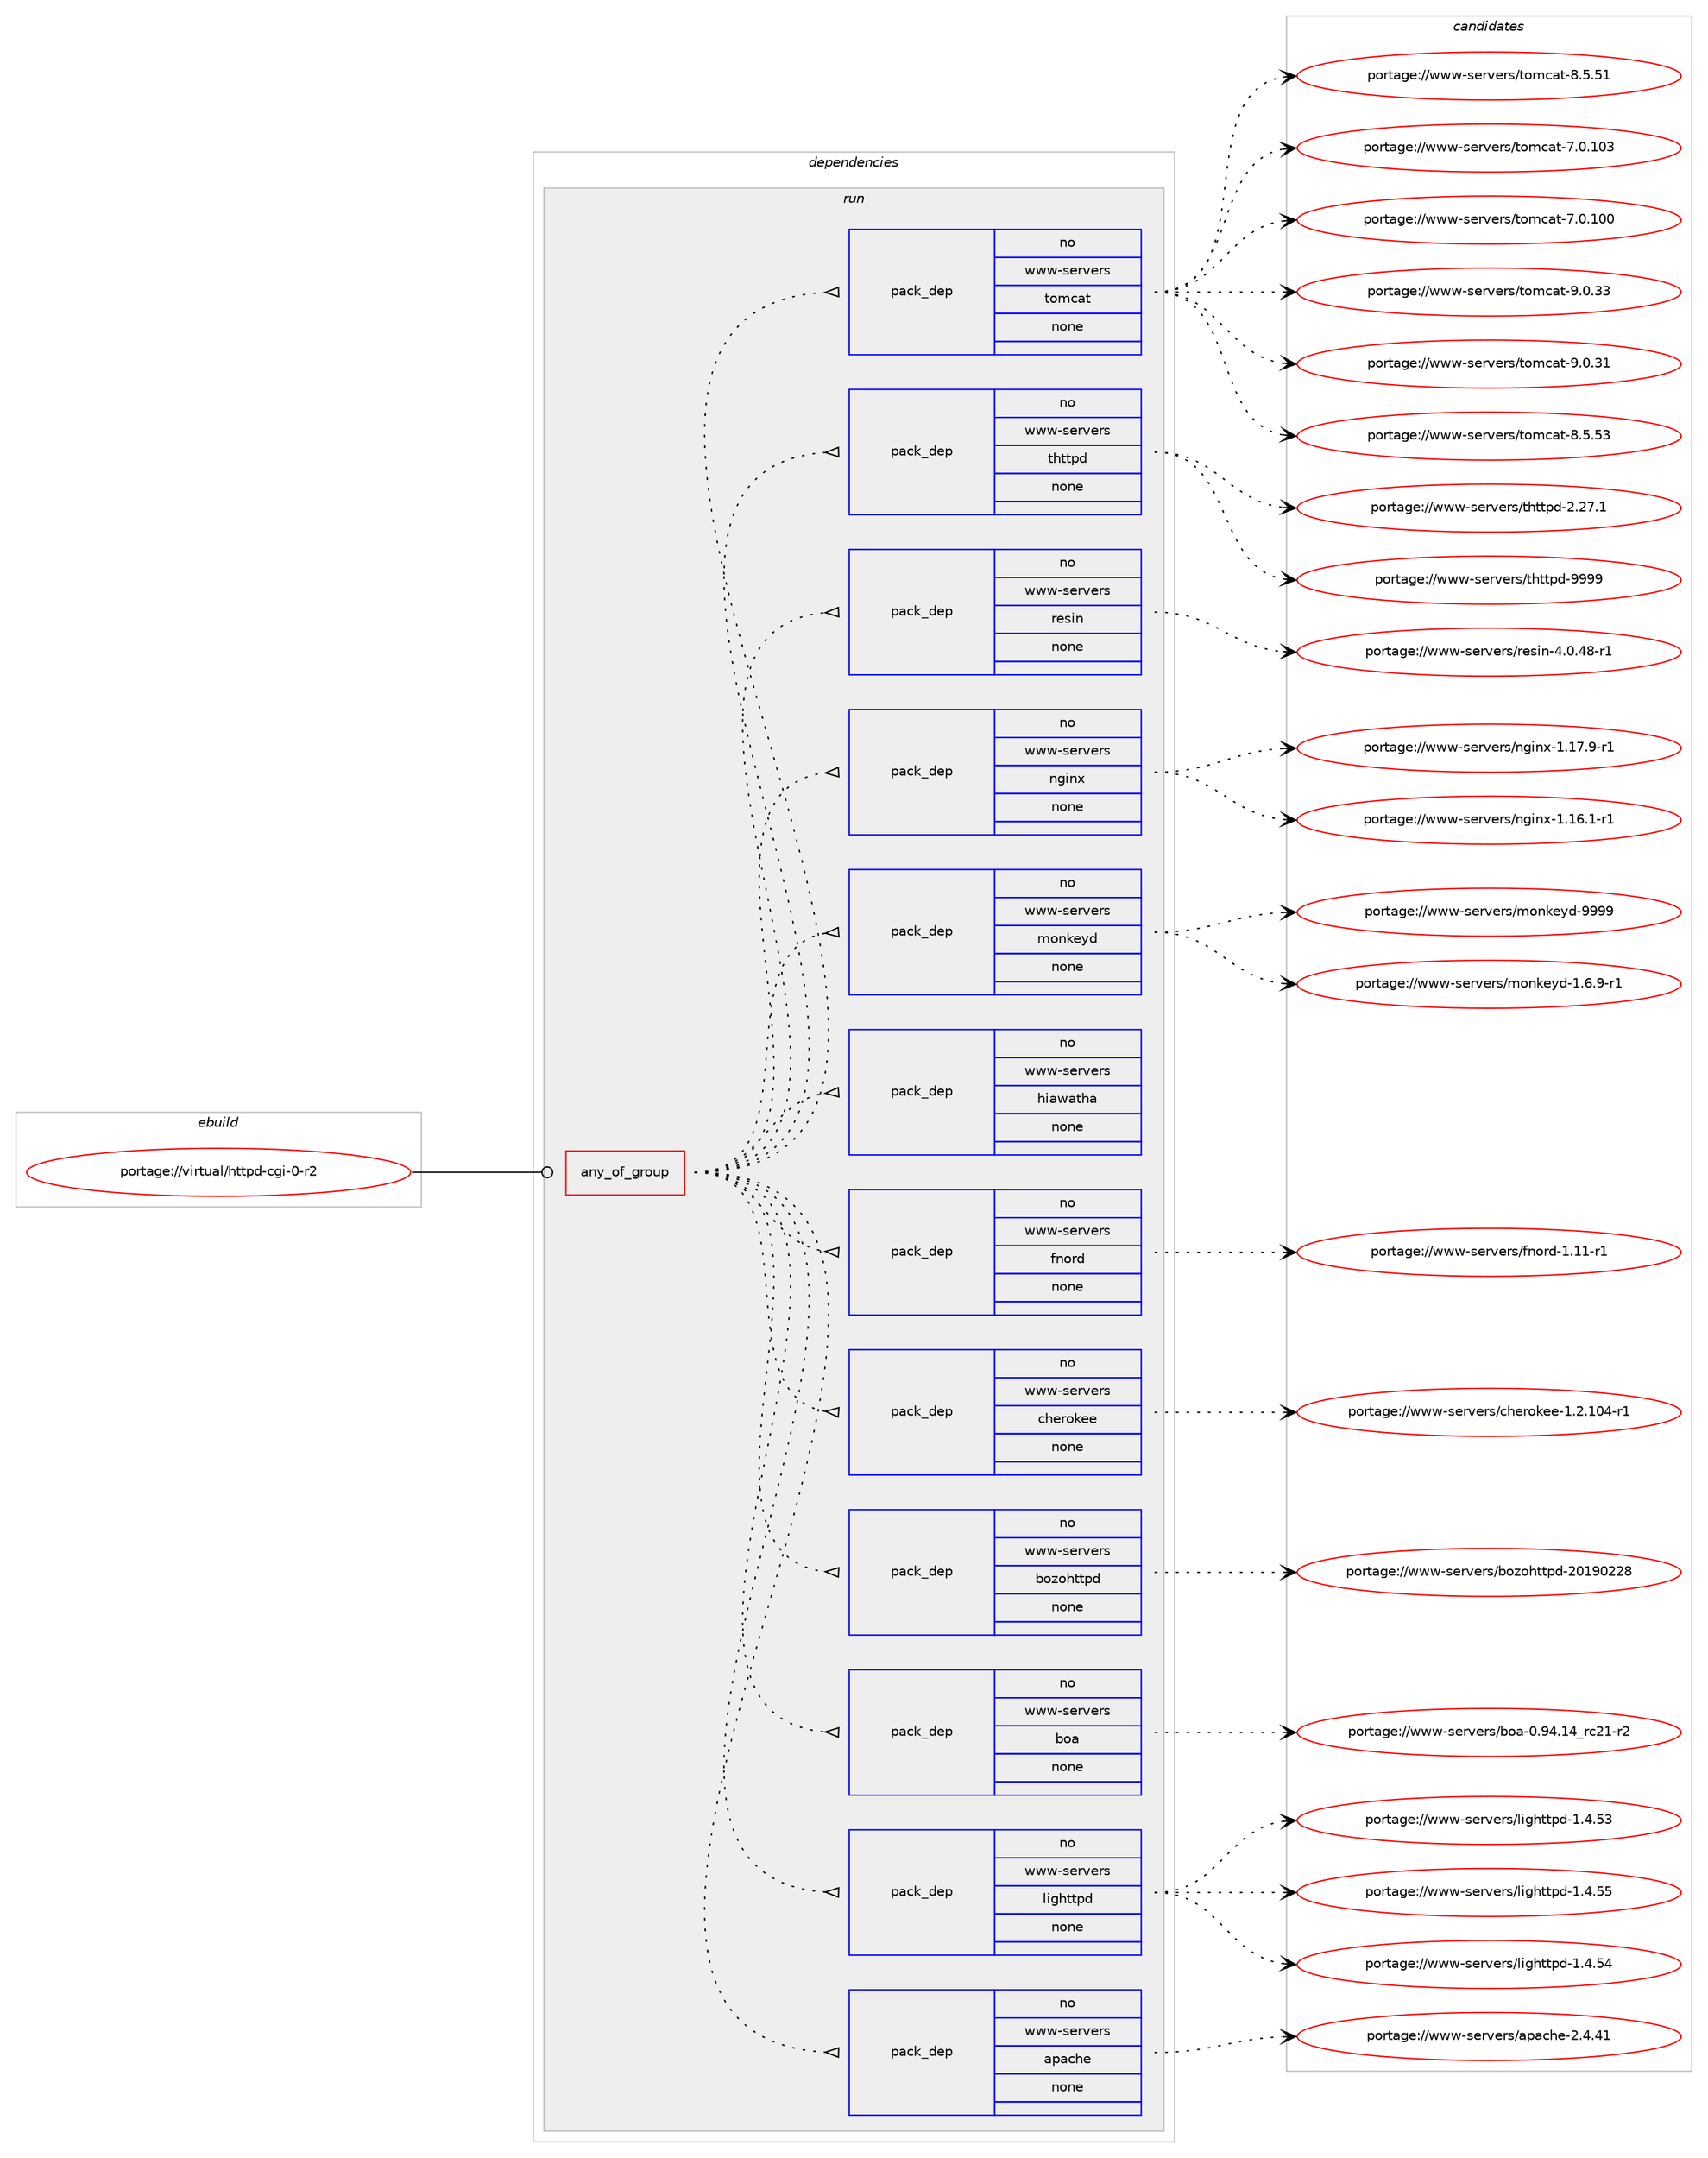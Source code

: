 digraph prolog {

# *************
# Graph options
# *************

newrank=true;
concentrate=true;
compound=true;
graph [rankdir=LR,fontname=Helvetica,fontsize=10,ranksep=1.5];#, ranksep=2.5, nodesep=0.2];
edge  [arrowhead=vee];
node  [fontname=Helvetica,fontsize=10];

# **********
# The ebuild
# **********

subgraph cluster_leftcol {
color=gray;
rank=same;
label=<<i>ebuild</i>>;
id [label="portage://virtual/httpd-cgi-0-r2", color=red, width=4, href="../virtual/httpd-cgi-0-r2.svg"];
}

# ****************
# The dependencies
# ****************

subgraph cluster_midcol {
color=gray;
label=<<i>dependencies</i>>;
subgraph cluster_compile {
fillcolor="#eeeeee";
style=filled;
label=<<i>compile</i>>;
}
subgraph cluster_compileandrun {
fillcolor="#eeeeee";
style=filled;
label=<<i>compile and run</i>>;
}
subgraph cluster_run {
fillcolor="#eeeeee";
style=filled;
label=<<i>run</i>>;
subgraph any245 {
dependency8960 [label=<<TABLE BORDER="0" CELLBORDER="1" CELLSPACING="0" CELLPADDING="4"><TR><TD CELLPADDING="10">any_of_group</TD></TR></TABLE>>, shape=none, color=red];subgraph pack7380 {
dependency8961 [label=<<TABLE BORDER="0" CELLBORDER="1" CELLSPACING="0" CELLPADDING="4" WIDTH="220"><TR><TD ROWSPAN="6" CELLPADDING="30">pack_dep</TD></TR><TR><TD WIDTH="110">no</TD></TR><TR><TD>www-servers</TD></TR><TR><TD>apache</TD></TR><TR><TD>none</TD></TR><TR><TD></TD></TR></TABLE>>, shape=none, color=blue];
}
dependency8960:e -> dependency8961:w [weight=20,style="dotted",arrowhead="oinv"];
subgraph pack7381 {
dependency8962 [label=<<TABLE BORDER="0" CELLBORDER="1" CELLSPACING="0" CELLPADDING="4" WIDTH="220"><TR><TD ROWSPAN="6" CELLPADDING="30">pack_dep</TD></TR><TR><TD WIDTH="110">no</TD></TR><TR><TD>www-servers</TD></TR><TR><TD>lighttpd</TD></TR><TR><TD>none</TD></TR><TR><TD></TD></TR></TABLE>>, shape=none, color=blue];
}
dependency8960:e -> dependency8962:w [weight=20,style="dotted",arrowhead="oinv"];
subgraph pack7382 {
dependency8963 [label=<<TABLE BORDER="0" CELLBORDER="1" CELLSPACING="0" CELLPADDING="4" WIDTH="220"><TR><TD ROWSPAN="6" CELLPADDING="30">pack_dep</TD></TR><TR><TD WIDTH="110">no</TD></TR><TR><TD>www-servers</TD></TR><TR><TD>boa</TD></TR><TR><TD>none</TD></TR><TR><TD></TD></TR></TABLE>>, shape=none, color=blue];
}
dependency8960:e -> dependency8963:w [weight=20,style="dotted",arrowhead="oinv"];
subgraph pack7383 {
dependency8964 [label=<<TABLE BORDER="0" CELLBORDER="1" CELLSPACING="0" CELLPADDING="4" WIDTH="220"><TR><TD ROWSPAN="6" CELLPADDING="30">pack_dep</TD></TR><TR><TD WIDTH="110">no</TD></TR><TR><TD>www-servers</TD></TR><TR><TD>bozohttpd</TD></TR><TR><TD>none</TD></TR><TR><TD></TD></TR></TABLE>>, shape=none, color=blue];
}
dependency8960:e -> dependency8964:w [weight=20,style="dotted",arrowhead="oinv"];
subgraph pack7384 {
dependency8965 [label=<<TABLE BORDER="0" CELLBORDER="1" CELLSPACING="0" CELLPADDING="4" WIDTH="220"><TR><TD ROWSPAN="6" CELLPADDING="30">pack_dep</TD></TR><TR><TD WIDTH="110">no</TD></TR><TR><TD>www-servers</TD></TR><TR><TD>cherokee</TD></TR><TR><TD>none</TD></TR><TR><TD></TD></TR></TABLE>>, shape=none, color=blue];
}
dependency8960:e -> dependency8965:w [weight=20,style="dotted",arrowhead="oinv"];
subgraph pack7385 {
dependency8966 [label=<<TABLE BORDER="0" CELLBORDER="1" CELLSPACING="0" CELLPADDING="4" WIDTH="220"><TR><TD ROWSPAN="6" CELLPADDING="30">pack_dep</TD></TR><TR><TD WIDTH="110">no</TD></TR><TR><TD>www-servers</TD></TR><TR><TD>fnord</TD></TR><TR><TD>none</TD></TR><TR><TD></TD></TR></TABLE>>, shape=none, color=blue];
}
dependency8960:e -> dependency8966:w [weight=20,style="dotted",arrowhead="oinv"];
subgraph pack7386 {
dependency8967 [label=<<TABLE BORDER="0" CELLBORDER="1" CELLSPACING="0" CELLPADDING="4" WIDTH="220"><TR><TD ROWSPAN="6" CELLPADDING="30">pack_dep</TD></TR><TR><TD WIDTH="110">no</TD></TR><TR><TD>www-servers</TD></TR><TR><TD>hiawatha</TD></TR><TR><TD>none</TD></TR><TR><TD></TD></TR></TABLE>>, shape=none, color=blue];
}
dependency8960:e -> dependency8967:w [weight=20,style="dotted",arrowhead="oinv"];
subgraph pack7387 {
dependency8968 [label=<<TABLE BORDER="0" CELLBORDER="1" CELLSPACING="0" CELLPADDING="4" WIDTH="220"><TR><TD ROWSPAN="6" CELLPADDING="30">pack_dep</TD></TR><TR><TD WIDTH="110">no</TD></TR><TR><TD>www-servers</TD></TR><TR><TD>monkeyd</TD></TR><TR><TD>none</TD></TR><TR><TD></TD></TR></TABLE>>, shape=none, color=blue];
}
dependency8960:e -> dependency8968:w [weight=20,style="dotted",arrowhead="oinv"];
subgraph pack7388 {
dependency8969 [label=<<TABLE BORDER="0" CELLBORDER="1" CELLSPACING="0" CELLPADDING="4" WIDTH="220"><TR><TD ROWSPAN="6" CELLPADDING="30">pack_dep</TD></TR><TR><TD WIDTH="110">no</TD></TR><TR><TD>www-servers</TD></TR><TR><TD>nginx</TD></TR><TR><TD>none</TD></TR><TR><TD></TD></TR></TABLE>>, shape=none, color=blue];
}
dependency8960:e -> dependency8969:w [weight=20,style="dotted",arrowhead="oinv"];
subgraph pack7389 {
dependency8970 [label=<<TABLE BORDER="0" CELLBORDER="1" CELLSPACING="0" CELLPADDING="4" WIDTH="220"><TR><TD ROWSPAN="6" CELLPADDING="30">pack_dep</TD></TR><TR><TD WIDTH="110">no</TD></TR><TR><TD>www-servers</TD></TR><TR><TD>resin</TD></TR><TR><TD>none</TD></TR><TR><TD></TD></TR></TABLE>>, shape=none, color=blue];
}
dependency8960:e -> dependency8970:w [weight=20,style="dotted",arrowhead="oinv"];
subgraph pack7390 {
dependency8971 [label=<<TABLE BORDER="0" CELLBORDER="1" CELLSPACING="0" CELLPADDING="4" WIDTH="220"><TR><TD ROWSPAN="6" CELLPADDING="30">pack_dep</TD></TR><TR><TD WIDTH="110">no</TD></TR><TR><TD>www-servers</TD></TR><TR><TD>thttpd</TD></TR><TR><TD>none</TD></TR><TR><TD></TD></TR></TABLE>>, shape=none, color=blue];
}
dependency8960:e -> dependency8971:w [weight=20,style="dotted",arrowhead="oinv"];
subgraph pack7391 {
dependency8972 [label=<<TABLE BORDER="0" CELLBORDER="1" CELLSPACING="0" CELLPADDING="4" WIDTH="220"><TR><TD ROWSPAN="6" CELLPADDING="30">pack_dep</TD></TR><TR><TD WIDTH="110">no</TD></TR><TR><TD>www-servers</TD></TR><TR><TD>tomcat</TD></TR><TR><TD>none</TD></TR><TR><TD></TD></TR></TABLE>>, shape=none, color=blue];
}
dependency8960:e -> dependency8972:w [weight=20,style="dotted",arrowhead="oinv"];
}
id:e -> dependency8960:w [weight=20,style="solid",arrowhead="odot"];
}
}

# **************
# The candidates
# **************

subgraph cluster_choices {
rank=same;
color=gray;
label=<<i>candidates</i>>;

subgraph choice7380 {
color=black;
nodesep=1;
choice119119119451151011141181011141154797112979910410145504652465249 [label="portage://www-servers/apache-2.4.41", color=red, width=4,href="../www-servers/apache-2.4.41.svg"];
dependency8961:e -> choice119119119451151011141181011141154797112979910410145504652465249:w [style=dotted,weight="100"];
}
subgraph choice7381 {
color=black;
nodesep=1;
choice119119119451151011141181011141154710810510310411611611210045494652465353 [label="portage://www-servers/lighttpd-1.4.55", color=red, width=4,href="../www-servers/lighttpd-1.4.55.svg"];
choice119119119451151011141181011141154710810510310411611611210045494652465352 [label="portage://www-servers/lighttpd-1.4.54", color=red, width=4,href="../www-servers/lighttpd-1.4.54.svg"];
choice119119119451151011141181011141154710810510310411611611210045494652465351 [label="portage://www-servers/lighttpd-1.4.53", color=red, width=4,href="../www-servers/lighttpd-1.4.53.svg"];
dependency8962:e -> choice119119119451151011141181011141154710810510310411611611210045494652465353:w [style=dotted,weight="100"];
dependency8962:e -> choice119119119451151011141181011141154710810510310411611611210045494652465352:w [style=dotted,weight="100"];
dependency8962:e -> choice119119119451151011141181011141154710810510310411611611210045494652465351:w [style=dotted,weight="100"];
}
subgraph choice7382 {
color=black;
nodesep=1;
choice119119119451151011141181011141154798111974548465752464952951149950494511450 [label="portage://www-servers/boa-0.94.14_rc21-r2", color=red, width=4,href="../www-servers/boa-0.94.14_rc21-r2.svg"];
dependency8963:e -> choice119119119451151011141181011141154798111974548465752464952951149950494511450:w [style=dotted,weight="100"];
}
subgraph choice7383 {
color=black;
nodesep=1;
choice119119119451151011141181011141154798111122111104116116112100455048495748505056 [label="portage://www-servers/bozohttpd-20190228", color=red, width=4,href="../www-servers/bozohttpd-20190228.svg"];
dependency8964:e -> choice119119119451151011141181011141154798111122111104116116112100455048495748505056:w [style=dotted,weight="100"];
}
subgraph choice7384 {
color=black;
nodesep=1;
choice11911911945115101114118101114115479910410111411110710110145494650464948524511449 [label="portage://www-servers/cherokee-1.2.104-r1", color=red, width=4,href="../www-servers/cherokee-1.2.104-r1.svg"];
dependency8965:e -> choice11911911945115101114118101114115479910410111411110710110145494650464948524511449:w [style=dotted,weight="100"];
}
subgraph choice7385 {
color=black;
nodesep=1;
choice119119119451151011141181011141154710211011111410045494649494511449 [label="portage://www-servers/fnord-1.11-r1", color=red, width=4,href="../www-servers/fnord-1.11-r1.svg"];
dependency8966:e -> choice119119119451151011141181011141154710211011111410045494649494511449:w [style=dotted,weight="100"];
}
subgraph choice7386 {
color=black;
nodesep=1;
}
subgraph choice7387 {
color=black;
nodesep=1;
choice11911911945115101114118101114115471091111101071011211004557575757 [label="portage://www-servers/monkeyd-9999", color=red, width=4,href="../www-servers/monkeyd-9999.svg"];
choice11911911945115101114118101114115471091111101071011211004549465446574511449 [label="portage://www-servers/monkeyd-1.6.9-r1", color=red, width=4,href="../www-servers/monkeyd-1.6.9-r1.svg"];
dependency8968:e -> choice11911911945115101114118101114115471091111101071011211004557575757:w [style=dotted,weight="100"];
dependency8968:e -> choice11911911945115101114118101114115471091111101071011211004549465446574511449:w [style=dotted,weight="100"];
}
subgraph choice7388 {
color=black;
nodesep=1;
choice1191191194511510111411810111411547110103105110120454946495546574511449 [label="portage://www-servers/nginx-1.17.9-r1", color=red, width=4,href="../www-servers/nginx-1.17.9-r1.svg"];
choice1191191194511510111411810111411547110103105110120454946495446494511449 [label="portage://www-servers/nginx-1.16.1-r1", color=red, width=4,href="../www-servers/nginx-1.16.1-r1.svg"];
dependency8969:e -> choice1191191194511510111411810111411547110103105110120454946495546574511449:w [style=dotted,weight="100"];
dependency8969:e -> choice1191191194511510111411810111411547110103105110120454946495446494511449:w [style=dotted,weight="100"];
}
subgraph choice7389 {
color=black;
nodesep=1;
choice1191191194511510111411810111411547114101115105110455246484652564511449 [label="portage://www-servers/resin-4.0.48-r1", color=red, width=4,href="../www-servers/resin-4.0.48-r1.svg"];
dependency8970:e -> choice1191191194511510111411810111411547114101115105110455246484652564511449:w [style=dotted,weight="100"];
}
subgraph choice7390 {
color=black;
nodesep=1;
choice11911911945115101114118101114115471161041161161121004557575757 [label="portage://www-servers/thttpd-9999", color=red, width=4,href="../www-servers/thttpd-9999.svg"];
choice119119119451151011141181011141154711610411611611210045504650554649 [label="portage://www-servers/thttpd-2.27.1", color=red, width=4,href="../www-servers/thttpd-2.27.1.svg"];
dependency8971:e -> choice11911911945115101114118101114115471161041161161121004557575757:w [style=dotted,weight="100"];
dependency8971:e -> choice119119119451151011141181011141154711610411611611210045504650554649:w [style=dotted,weight="100"];
}
subgraph choice7391 {
color=black;
nodesep=1;
choice1191191194511510111411810111411547116111109999711645574648465151 [label="portage://www-servers/tomcat-9.0.33", color=red, width=4,href="../www-servers/tomcat-9.0.33.svg"];
choice1191191194511510111411810111411547116111109999711645574648465149 [label="portage://www-servers/tomcat-9.0.31", color=red, width=4,href="../www-servers/tomcat-9.0.31.svg"];
choice1191191194511510111411810111411547116111109999711645564653465351 [label="portage://www-servers/tomcat-8.5.53", color=red, width=4,href="../www-servers/tomcat-8.5.53.svg"];
choice1191191194511510111411810111411547116111109999711645564653465349 [label="portage://www-servers/tomcat-8.5.51", color=red, width=4,href="../www-servers/tomcat-8.5.51.svg"];
choice119119119451151011141181011141154711611110999971164555464846494851 [label="portage://www-servers/tomcat-7.0.103", color=red, width=4,href="../www-servers/tomcat-7.0.103.svg"];
choice119119119451151011141181011141154711611110999971164555464846494848 [label="portage://www-servers/tomcat-7.0.100", color=red, width=4,href="../www-servers/tomcat-7.0.100.svg"];
dependency8972:e -> choice1191191194511510111411810111411547116111109999711645574648465151:w [style=dotted,weight="100"];
dependency8972:e -> choice1191191194511510111411810111411547116111109999711645574648465149:w [style=dotted,weight="100"];
dependency8972:e -> choice1191191194511510111411810111411547116111109999711645564653465351:w [style=dotted,weight="100"];
dependency8972:e -> choice1191191194511510111411810111411547116111109999711645564653465349:w [style=dotted,weight="100"];
dependency8972:e -> choice119119119451151011141181011141154711611110999971164555464846494851:w [style=dotted,weight="100"];
dependency8972:e -> choice119119119451151011141181011141154711611110999971164555464846494848:w [style=dotted,weight="100"];
}
}

}
